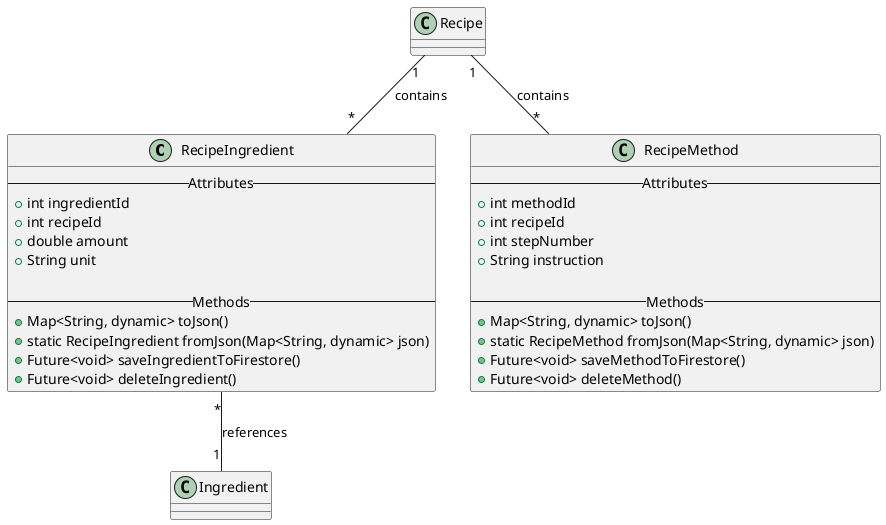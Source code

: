 @startuml



'--- RecipeIngredient Class ---
class RecipeIngredient {
    -- Attributes --
    + int ingredientId
    + int recipeId
    + double amount
    + String unit

    -- Methods --
    + Map<String, dynamic> toJson()
    + static RecipeIngredient fromJson(Map<String, dynamic> json)
    + Future<void> saveIngredientToFirestore()
    + Future<void> deleteIngredient()
}

'--- RecipeMethod Class ---
class RecipeMethod {
    -- Attributes --
    + int methodId
    + int recipeId
    + int stepNumber
    + String instruction

    -- Methods --
    + Map<String, dynamic> toJson()
    + static RecipeMethod fromJson(Map<String, dynamic> json)
    + Future<void> saveMethodToFirestore()
    + Future<void> deleteMethod()
}

'--- Relationships ---
Recipe "1" -- "*" RecipeIngredient : contains
Recipe "1" -- "*" RecipeMethod : contains
RecipeIngredient "*" -- "1" Ingredient : references


@enduml
